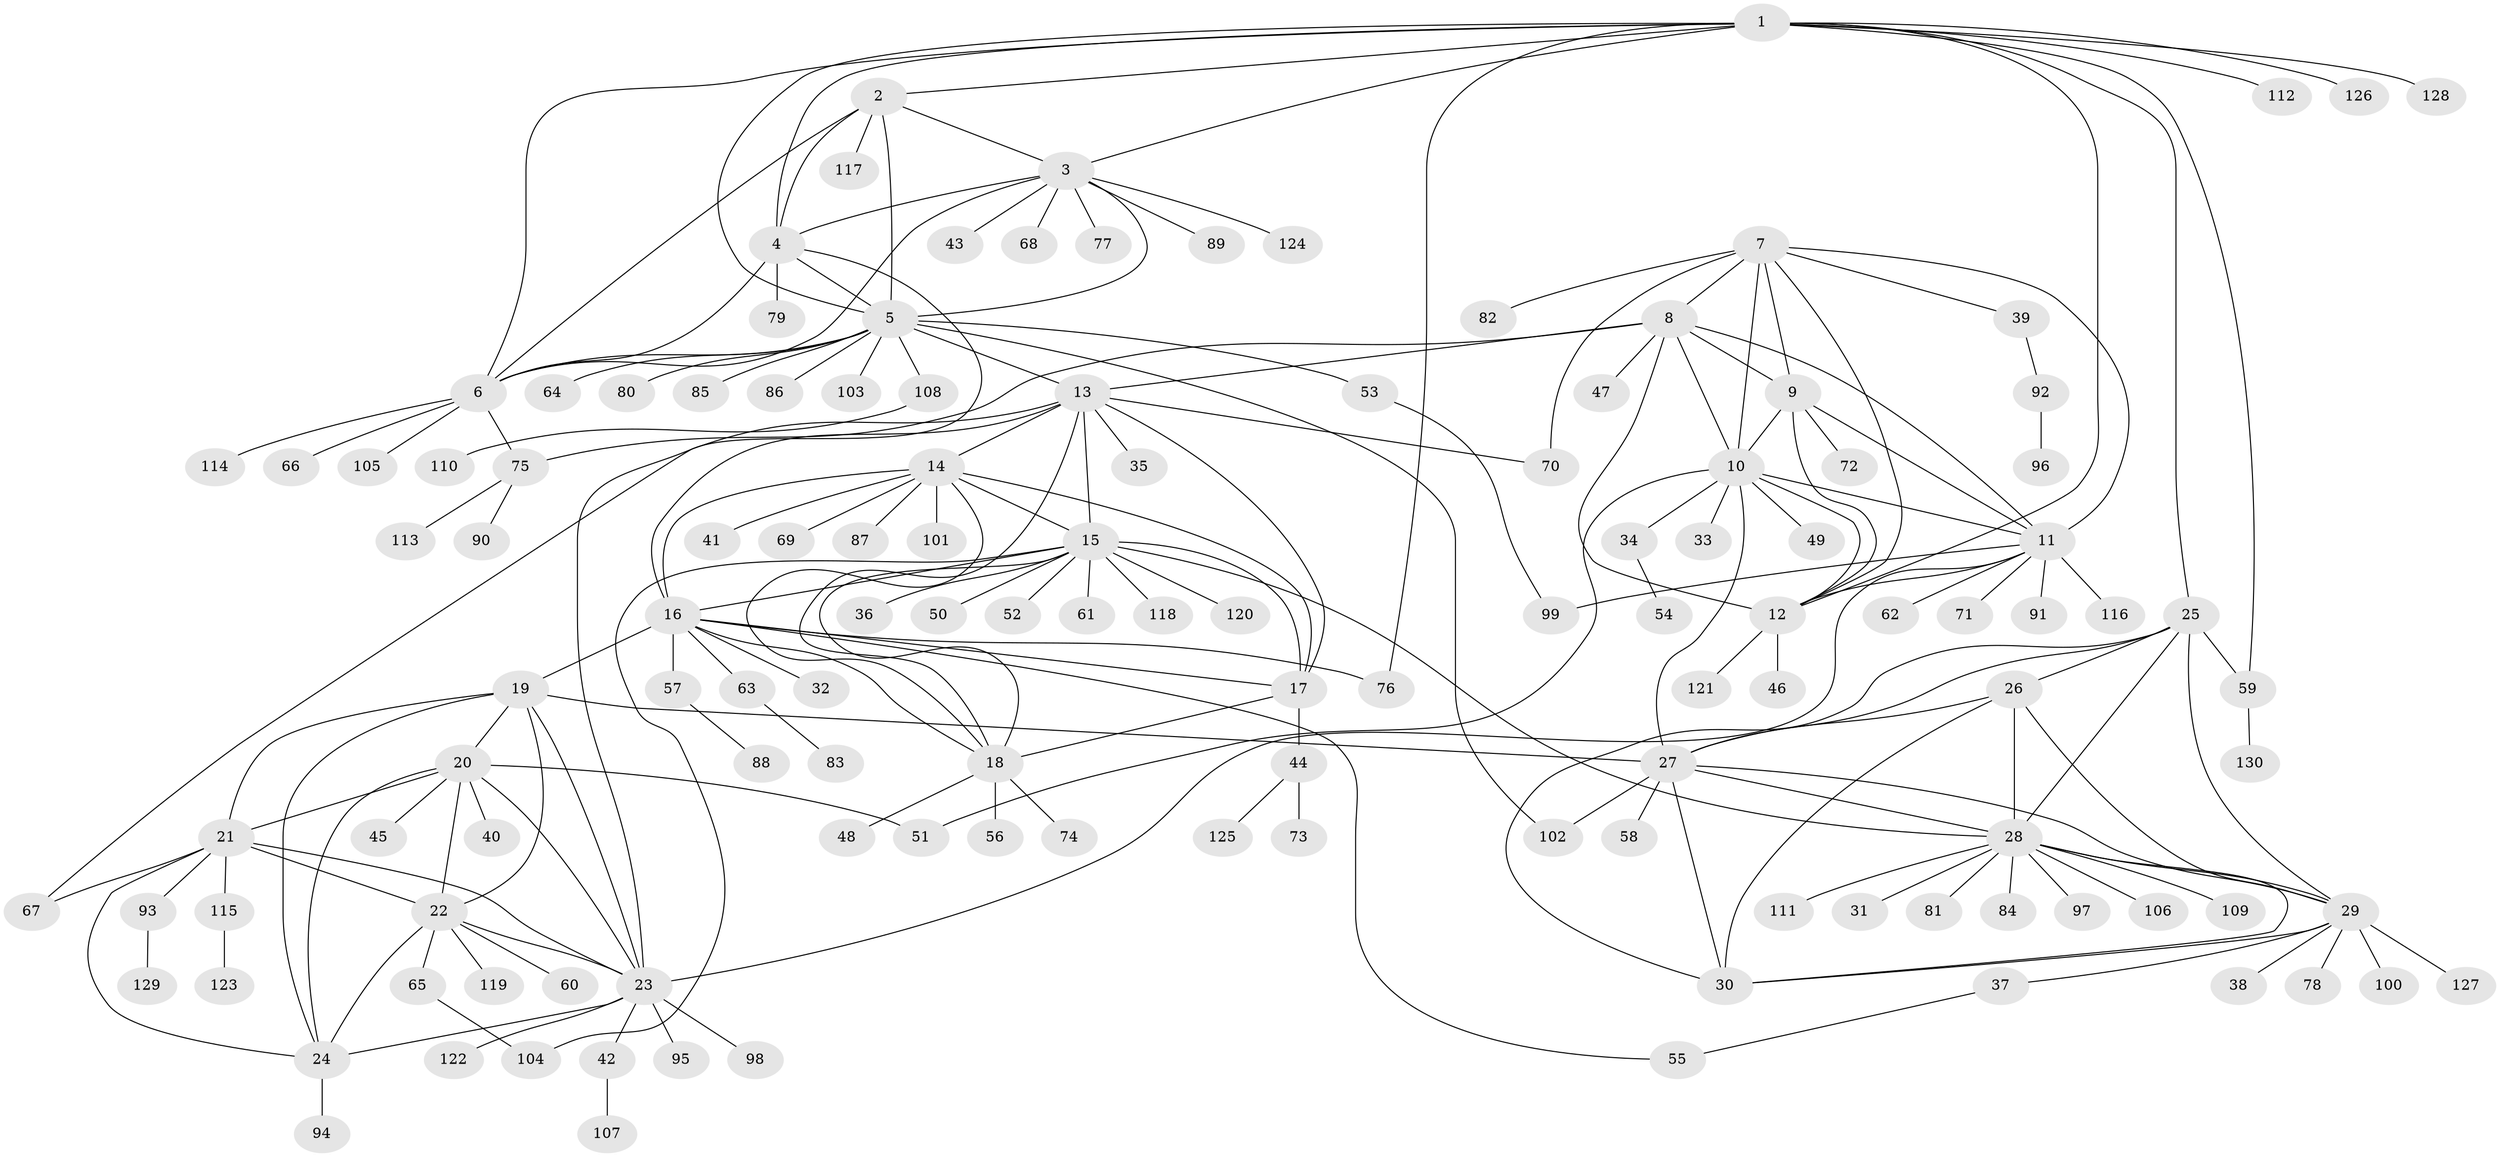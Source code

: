 // coarse degree distribution, {5: 0.02564102564102564, 4: 0.02564102564102564, 6: 0.07692307692307693, 2: 0.05128205128205128, 1: 0.6923076923076923, 7: 0.07692307692307693, 9: 0.02564102564102564, 8: 0.02564102564102564}
// Generated by graph-tools (version 1.1) at 2025/58/03/04/25 21:58:55]
// undirected, 130 vertices, 195 edges
graph export_dot {
graph [start="1"]
  node [color=gray90,style=filled];
  1;
  2;
  3;
  4;
  5;
  6;
  7;
  8;
  9;
  10;
  11;
  12;
  13;
  14;
  15;
  16;
  17;
  18;
  19;
  20;
  21;
  22;
  23;
  24;
  25;
  26;
  27;
  28;
  29;
  30;
  31;
  32;
  33;
  34;
  35;
  36;
  37;
  38;
  39;
  40;
  41;
  42;
  43;
  44;
  45;
  46;
  47;
  48;
  49;
  50;
  51;
  52;
  53;
  54;
  55;
  56;
  57;
  58;
  59;
  60;
  61;
  62;
  63;
  64;
  65;
  66;
  67;
  68;
  69;
  70;
  71;
  72;
  73;
  74;
  75;
  76;
  77;
  78;
  79;
  80;
  81;
  82;
  83;
  84;
  85;
  86;
  87;
  88;
  89;
  90;
  91;
  92;
  93;
  94;
  95;
  96;
  97;
  98;
  99;
  100;
  101;
  102;
  103;
  104;
  105;
  106;
  107;
  108;
  109;
  110;
  111;
  112;
  113;
  114;
  115;
  116;
  117;
  118;
  119;
  120;
  121;
  122;
  123;
  124;
  125;
  126;
  127;
  128;
  129;
  130;
  1 -- 2;
  1 -- 3;
  1 -- 4;
  1 -- 5;
  1 -- 6;
  1 -- 12;
  1 -- 25;
  1 -- 59;
  1 -- 76;
  1 -- 112;
  1 -- 126;
  1 -- 128;
  2 -- 3;
  2 -- 4;
  2 -- 5;
  2 -- 6;
  2 -- 117;
  3 -- 4;
  3 -- 5;
  3 -- 6;
  3 -- 43;
  3 -- 68;
  3 -- 77;
  3 -- 89;
  3 -- 124;
  4 -- 5;
  4 -- 6;
  4 -- 23;
  4 -- 79;
  5 -- 6;
  5 -- 13;
  5 -- 53;
  5 -- 64;
  5 -- 80;
  5 -- 85;
  5 -- 86;
  5 -- 102;
  5 -- 103;
  5 -- 108;
  6 -- 66;
  6 -- 75;
  6 -- 105;
  6 -- 114;
  7 -- 8;
  7 -- 9;
  7 -- 10;
  7 -- 11;
  7 -- 12;
  7 -- 39;
  7 -- 70;
  7 -- 82;
  8 -- 9;
  8 -- 10;
  8 -- 11;
  8 -- 12;
  8 -- 13;
  8 -- 47;
  8 -- 75;
  9 -- 10;
  9 -- 11;
  9 -- 12;
  9 -- 72;
  10 -- 11;
  10 -- 12;
  10 -- 27;
  10 -- 33;
  10 -- 34;
  10 -- 49;
  10 -- 51;
  11 -- 12;
  11 -- 23;
  11 -- 62;
  11 -- 71;
  11 -- 91;
  11 -- 99;
  11 -- 116;
  12 -- 46;
  12 -- 121;
  13 -- 14;
  13 -- 15;
  13 -- 16;
  13 -- 17;
  13 -- 18;
  13 -- 35;
  13 -- 67;
  13 -- 70;
  14 -- 15;
  14 -- 16;
  14 -- 17;
  14 -- 18;
  14 -- 41;
  14 -- 69;
  14 -- 87;
  14 -- 101;
  15 -- 16;
  15 -- 17;
  15 -- 18;
  15 -- 28;
  15 -- 36;
  15 -- 50;
  15 -- 52;
  15 -- 61;
  15 -- 104;
  15 -- 118;
  15 -- 120;
  16 -- 17;
  16 -- 18;
  16 -- 19;
  16 -- 32;
  16 -- 55;
  16 -- 57;
  16 -- 63;
  16 -- 76;
  17 -- 18;
  17 -- 44;
  18 -- 48;
  18 -- 56;
  18 -- 74;
  19 -- 20;
  19 -- 21;
  19 -- 22;
  19 -- 23;
  19 -- 24;
  19 -- 27;
  20 -- 21;
  20 -- 22;
  20 -- 23;
  20 -- 24;
  20 -- 40;
  20 -- 45;
  20 -- 51;
  21 -- 22;
  21 -- 23;
  21 -- 24;
  21 -- 67;
  21 -- 93;
  21 -- 115;
  22 -- 23;
  22 -- 24;
  22 -- 60;
  22 -- 65;
  22 -- 119;
  23 -- 24;
  23 -- 42;
  23 -- 95;
  23 -- 98;
  23 -- 122;
  24 -- 94;
  25 -- 26;
  25 -- 27;
  25 -- 28;
  25 -- 29;
  25 -- 30;
  25 -- 59;
  26 -- 27;
  26 -- 28;
  26 -- 29;
  26 -- 30;
  27 -- 28;
  27 -- 29;
  27 -- 30;
  27 -- 58;
  27 -- 102;
  28 -- 29;
  28 -- 30;
  28 -- 31;
  28 -- 81;
  28 -- 84;
  28 -- 97;
  28 -- 106;
  28 -- 109;
  28 -- 111;
  29 -- 30;
  29 -- 37;
  29 -- 38;
  29 -- 78;
  29 -- 100;
  29 -- 127;
  34 -- 54;
  37 -- 55;
  39 -- 92;
  42 -- 107;
  44 -- 73;
  44 -- 125;
  53 -- 99;
  57 -- 88;
  59 -- 130;
  63 -- 83;
  65 -- 104;
  75 -- 90;
  75 -- 113;
  92 -- 96;
  93 -- 129;
  108 -- 110;
  115 -- 123;
}
